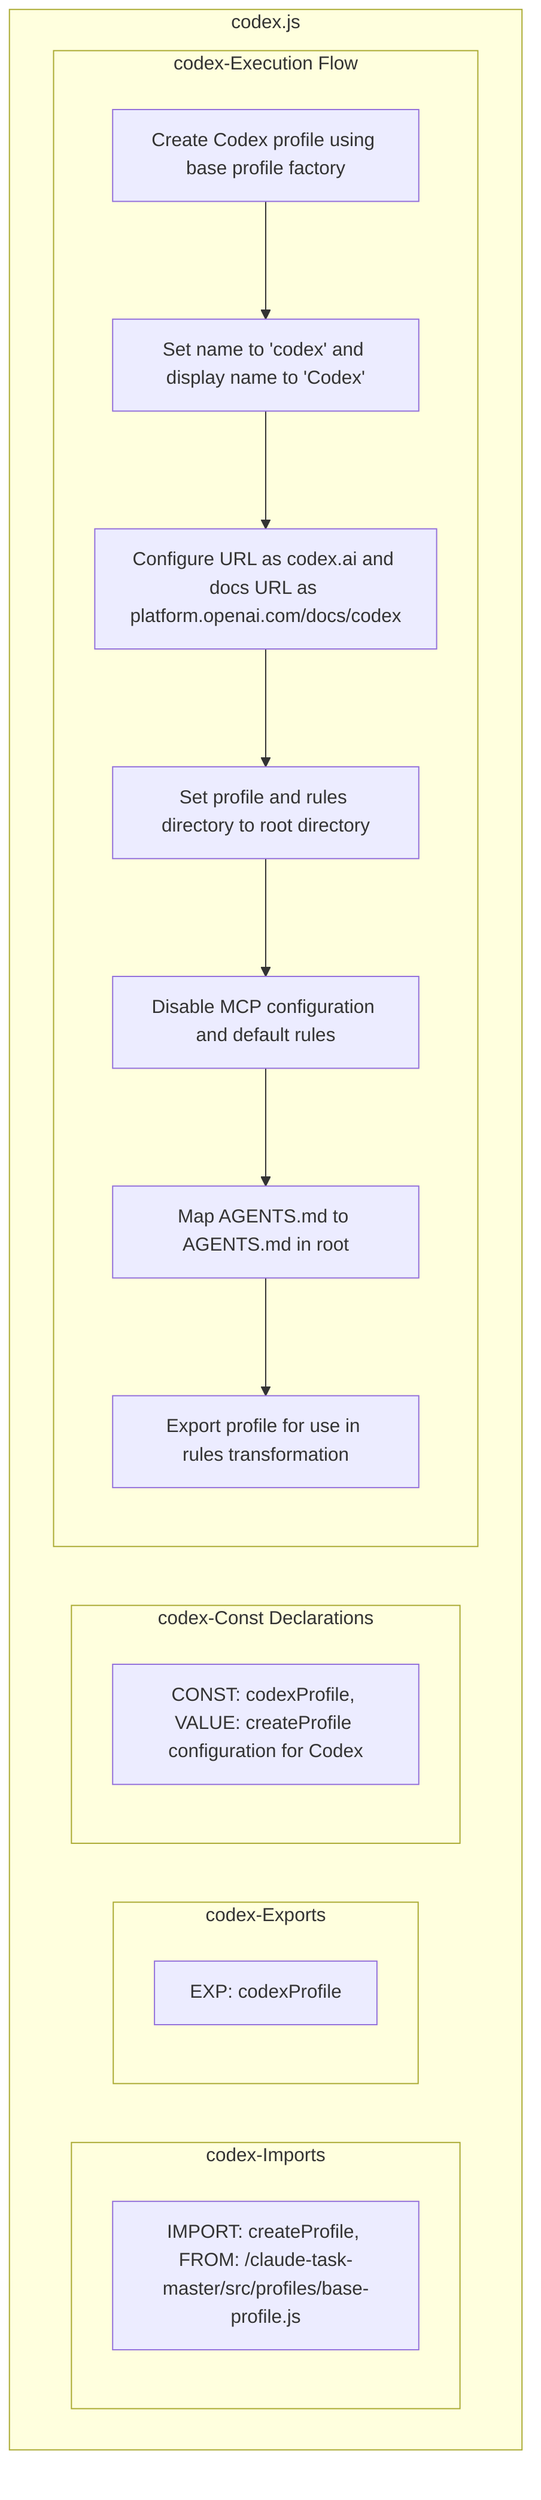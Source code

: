 flowchart TB
    subgraph codex-Imports["codex-Imports"]
        I1["IMPORT: createProfile, FROM: /claude-task-master/src/profiles/base-profile.js"]
    end
    
    subgraph codex-Exports["codex-Exports"]
        E1["EXP: codexProfile"]
    end
    
    subgraph codex-Constants["codex-Const Declarations"]
        C1["CONST: codexProfile, VALUE: createProfile configuration for Codex"]
    end
    
    subgraph codex-ExecutionFlow["codex-Execution Flow"]
        FL1["Create Codex profile using base profile factory"]
        FL2["Set name to 'codex' and display name to 'Codex'"]
        FL3["Configure URL as codex.ai and docs URL as platform.openai.com/docs/codex"]
        FL4["Set profile and rules directory to root directory"]
        FL5["Disable MCP configuration and default rules"]
        FL6["Map AGENTS.md to AGENTS.md in root"]
        FL7["Export profile for use in rules transformation"]
    end
    
    subgraph codex["codex.js"]
        codex-Imports
        codex-Exports
        codex-Constants
        codex-ExecutionFlow
    end
    
    FL1 --> FL2
    FL2 --> FL3
    FL3 --> FL4
    FL4 --> FL5
    FL5 --> FL6
    FL6 --> FL7